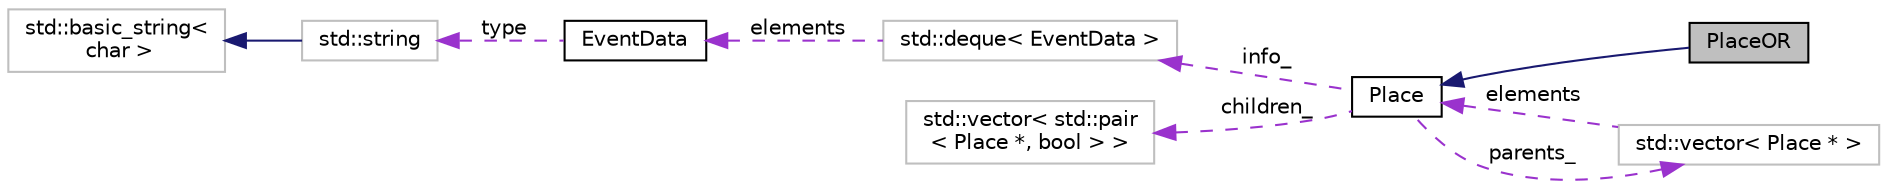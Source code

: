 digraph "PlaceOR"
{
  edge [fontname="Helvetica",fontsize="10",labelfontname="Helvetica",labelfontsize="10"];
  node [fontname="Helvetica",fontsize="10",shape=record];
  rankdir="LR";
  Node1 [label="PlaceOR",height=0.2,width=0.4,color="black", fillcolor="grey75", style="filled", fontcolor="black"];
  Node2 -> Node1 [dir="back",color="midnightblue",fontsize="10",style="solid",fontname="Helvetica"];
  Node2 [label="Place",height=0.2,width=0.4,color="black", fillcolor="white", style="filled",URL="$dd/d21/class_place.html",tooltip="A pure abstract class to define a \"place\" for correlator. "];
  Node3 -> Node2 [dir="back",color="darkorchid3",fontsize="10",style="dashed",label=" parents_" ,fontname="Helvetica"];
  Node3 [label="std::vector\< Place * \>",height=0.2,width=0.4,color="grey75", fillcolor="white", style="filled"];
  Node2 -> Node3 [dir="back",color="darkorchid3",fontsize="10",style="dashed",label=" elements" ,fontname="Helvetica"];
  Node4 -> Node2 [dir="back",color="darkorchid3",fontsize="10",style="dashed",label=" info_" ,fontname="Helvetica"];
  Node4 [label="std::deque\< EventData \>",height=0.2,width=0.4,color="grey75", fillcolor="white", style="filled"];
  Node5 -> Node4 [dir="back",color="darkorchid3",fontsize="10",style="dashed",label=" elements" ,fontname="Helvetica"];
  Node5 [label="EventData",height=0.2,width=0.4,color="black", fillcolor="white", style="filled",URL="$d3/dbe/class_event_data.html",tooltip="Simple structure holding basic parameters needed for correlation of events in the same place..."];
  Node6 -> Node5 [dir="back",color="darkorchid3",fontsize="10",style="dashed",label=" type" ,fontname="Helvetica"];
  Node6 [label="std::string",height=0.2,width=0.4,color="grey75", fillcolor="white", style="filled",tooltip="STL class. "];
  Node7 -> Node6 [dir="back",color="midnightblue",fontsize="10",style="solid",fontname="Helvetica"];
  Node7 [label="std::basic_string\<\l char \>",height=0.2,width=0.4,color="grey75", fillcolor="white", style="filled",tooltip="STL class. "];
  Node8 -> Node2 [dir="back",color="darkorchid3",fontsize="10",style="dashed",label=" children_" ,fontname="Helvetica"];
  Node8 [label="std::vector\< std::pair\l\< Place *, bool \> \>",height=0.2,width=0.4,color="grey75", fillcolor="white", style="filled"];
}
